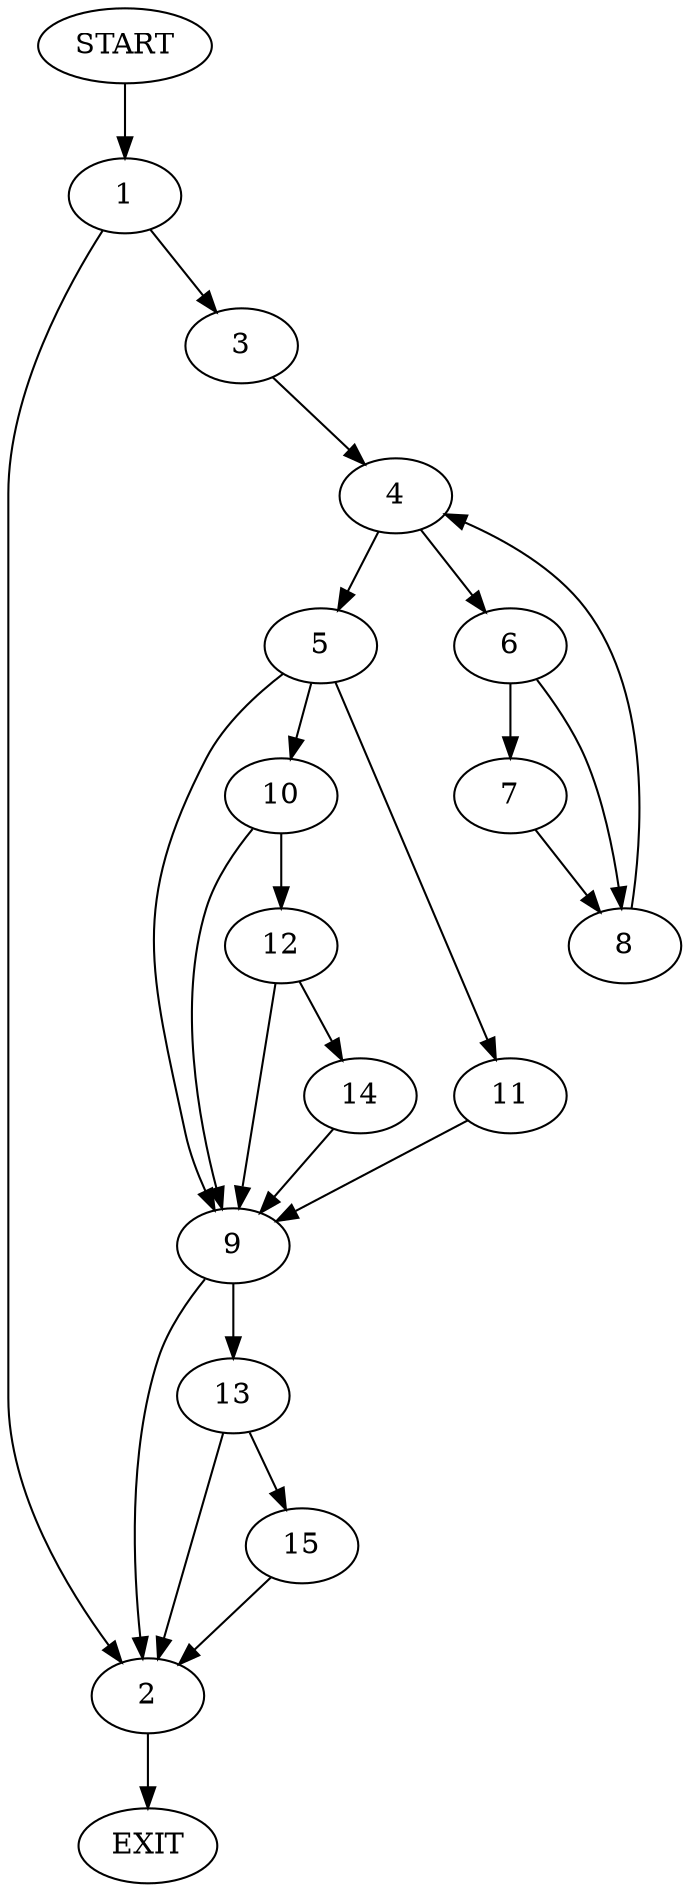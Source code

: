 digraph {
0 [label="START"]
16 [label="EXIT"]
0 -> 1
1 -> 2
1 -> 3
2 -> 16
3 -> 4
4 -> 5
4 -> 6
6 -> 7
6 -> 8
5 -> 9
5 -> 10
5 -> 11
8 -> 4
7 -> 8
10 -> 9
10 -> 12
9 -> 2
9 -> 13
11 -> 9
12 -> 9
12 -> 14
14 -> 9
13 -> 2
13 -> 15
15 -> 2
}
